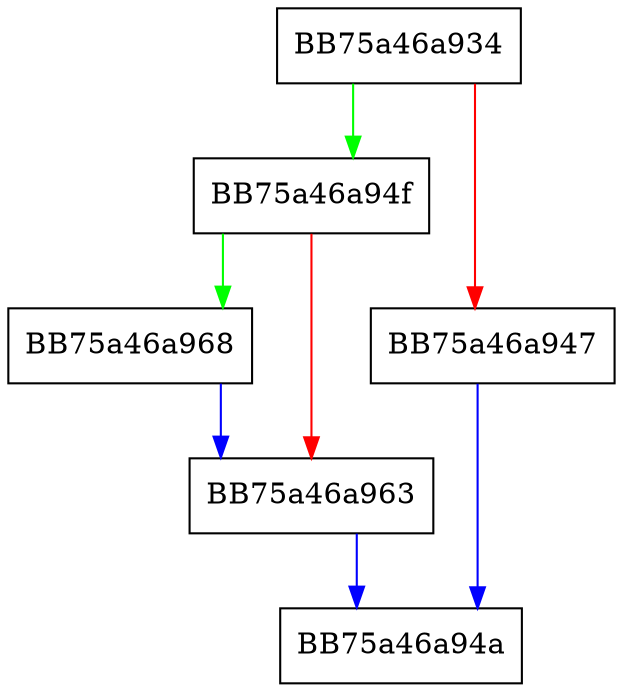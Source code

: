 digraph currentline {
  node [shape="box"];
  graph [splines=ortho];
  BB75a46a934 -> BB75a46a94f [color="green"];
  BB75a46a934 -> BB75a46a947 [color="red"];
  BB75a46a947 -> BB75a46a94a [color="blue"];
  BB75a46a94f -> BB75a46a968 [color="green"];
  BB75a46a94f -> BB75a46a963 [color="red"];
  BB75a46a963 -> BB75a46a94a [color="blue"];
  BB75a46a968 -> BB75a46a963 [color="blue"];
}